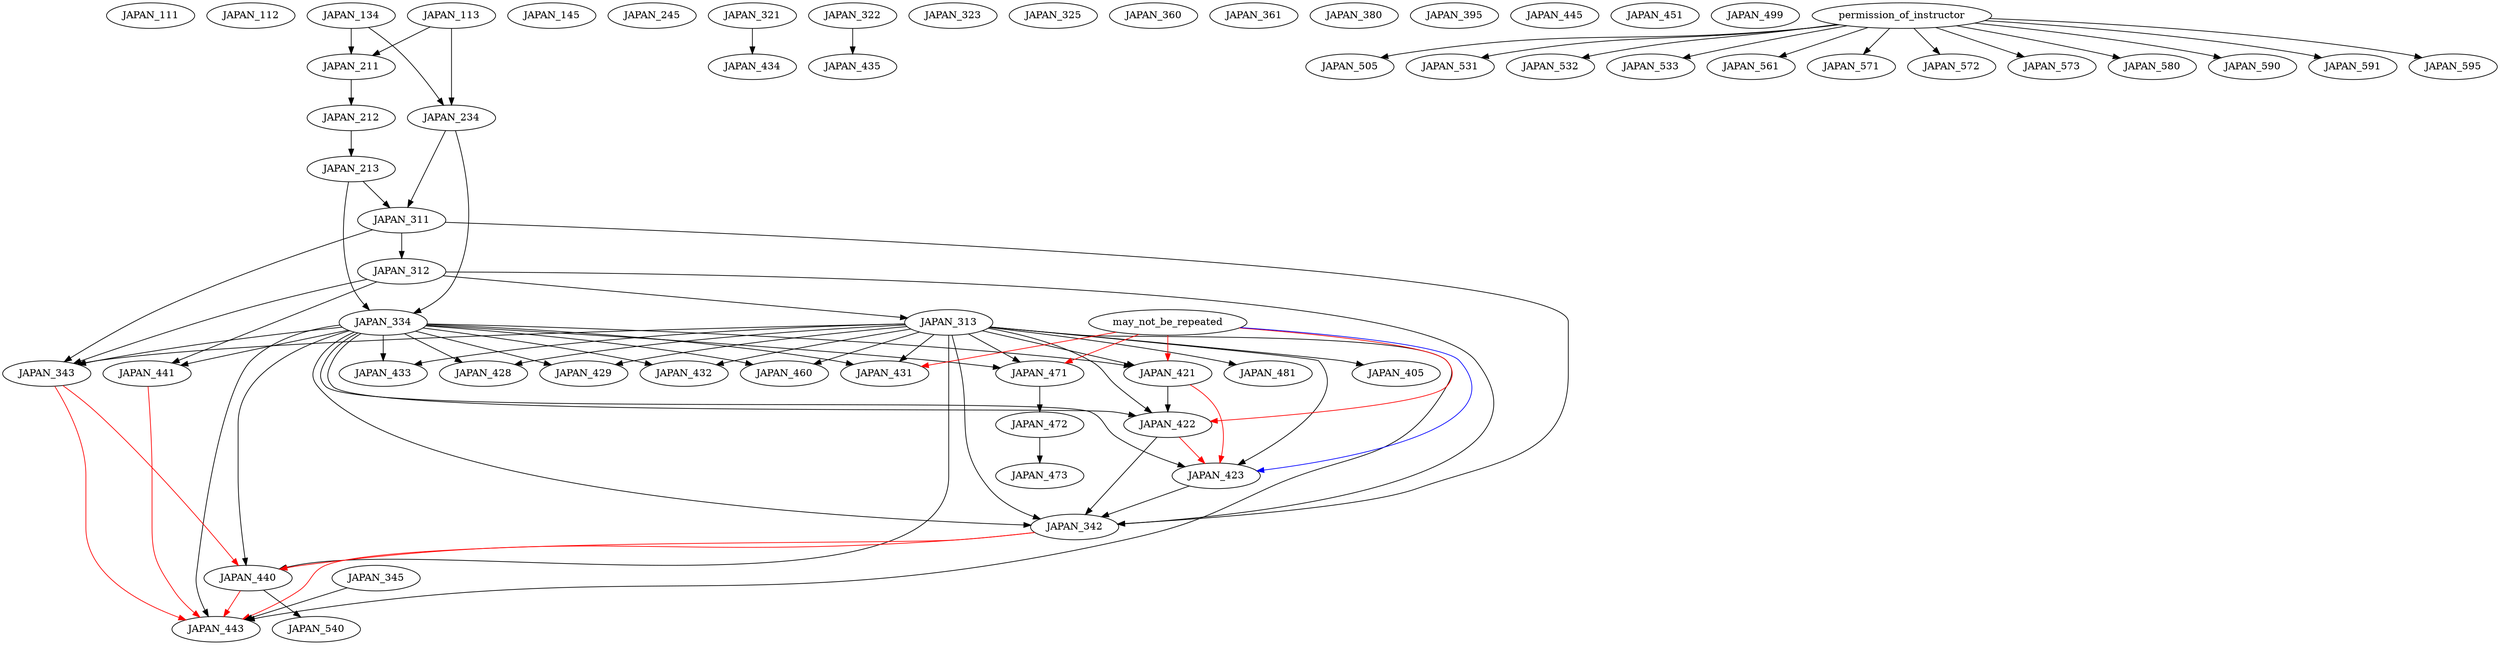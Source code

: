 digraph G {
    JAPAN_111;
    JAPAN_112;
    JAPAN_113;
    JAPAN_134;
    JAPAN_145;
    edge [color=black];
    JAPAN_113 -> JAPAN_211;
    JAPAN_134 -> JAPAN_211;
    edge [color=black];
    JAPAN_211 -> JAPAN_212;
    edge [color=black];
    JAPAN_212 -> JAPAN_213;
    edge [color=black];
    JAPAN_113 -> JAPAN_234;
    JAPAN_134 -> JAPAN_234;
    JAPAN_245;
    edge [color=black];
    JAPAN_213 -> JAPAN_311;
    JAPAN_234 -> JAPAN_311;
    edge [color=black];
    JAPAN_311 -> JAPAN_312;
    edge [color=black];
    JAPAN_312 -> JAPAN_313;
    JAPAN_321;
    JAPAN_322;
    JAPAN_323;
    JAPAN_325;
    edge [color=black];
    JAPAN_213 -> JAPAN_334;
    JAPAN_234 -> JAPAN_334;
    edge [color=black];
    JAPAN_311 -> JAPAN_342;
    JAPAN_312 -> JAPAN_342;
    JAPAN_313 -> JAPAN_342;
    JAPAN_334 -> JAPAN_342;
    JAPAN_422 -> JAPAN_342;
    JAPAN_423 -> JAPAN_342;
    edge [color=black];
    JAPAN_311 -> JAPAN_343;
    JAPAN_312 -> JAPAN_343;
    JAPAN_313 -> JAPAN_343;
    JAPAN_334 -> JAPAN_343;
    JAPAN_345;
    JAPAN_360;
    JAPAN_361;
    JAPAN_380;
    JAPAN_395;
    edge [color=black];
    JAPAN_313 -> JAPAN_405;
    edge [color=black];
    JAPAN_313 -> JAPAN_421;
    JAPAN_334 -> JAPAN_421;
    edge [color=red];
    may_not_be_repeated -> JAPAN_421;
    edge [color=black];
    JAPAN_313 -> JAPAN_422;
    JAPAN_334 -> JAPAN_422;
    JAPAN_421 -> JAPAN_422;
    edge [color=red];
    may_not_be_repeated -> JAPAN_422;
    edge [color=black];
    JAPAN_313 -> JAPAN_423;
    JAPAN_334 -> JAPAN_423;
    edge [color=red];
    JAPAN_421 -> JAPAN_423;
    JAPAN_422 -> JAPAN_423;
    edge [color=blue];
    may_not_be_repeated -> JAPAN_423;
    edge [color=black];
    JAPAN_313 -> JAPAN_428;
    JAPAN_334 -> JAPAN_428;
    edge [color=black];
    JAPAN_313 -> JAPAN_429;
    JAPAN_334 -> JAPAN_429;
    edge [color=black];
    JAPAN_313 -> JAPAN_431;
    JAPAN_334 -> JAPAN_431;
    edge [color=red];
    may_not_be_repeated -> JAPAN_431;
    edge [color=black];
    JAPAN_313 -> JAPAN_432;
    JAPAN_334 -> JAPAN_432;
    edge [color=black];
    JAPAN_313 -> JAPAN_433;
    JAPAN_334 -> JAPAN_433;
    edge [color=black];
    JAPAN_321 -> JAPAN_434;
    edge [color=black];
    JAPAN_322 -> JAPAN_435;
    edge [color=black];
    JAPAN_313 -> JAPAN_440;
    JAPAN_334 -> JAPAN_440;
    edge [color=red];
    JAPAN_342 -> JAPAN_440;
    JAPAN_343 -> JAPAN_440;
    edge [color=black];
    JAPAN_312 -> JAPAN_441;
    JAPAN_334 -> JAPAN_441;
    edge [color=black];
    JAPAN_334 -> JAPAN_443;
    JAPAN_345 -> JAPAN_443;
    JAPAN_313 -> JAPAN_443;
    edge [color=red];
    JAPAN_342 -> JAPAN_443;
    JAPAN_343 -> JAPAN_443;
    JAPAN_440 -> JAPAN_443;
    JAPAN_441 -> JAPAN_443;
    JAPAN_445;
    JAPAN_451;
    edge [color=black];
    JAPAN_313 -> JAPAN_460;
    JAPAN_334 -> JAPAN_460;
    edge [color=black];
    JAPAN_313 -> JAPAN_471;
    JAPAN_334 -> JAPAN_471;
    edge [color=red];
    may_not_be_repeated -> JAPAN_471;
    edge [color=black];
    JAPAN_471 -> JAPAN_472;
    edge [color=black];
    JAPAN_472 -> JAPAN_473;
    edge [color=black];
    JAPAN_313 -> JAPAN_481;
    JAPAN_499;
    edge [color=black];
    permission_of_instructor -> JAPAN_505;
    edge [color=black];
    permission_of_instructor -> JAPAN_531;
    edge [color=black];
    permission_of_instructor -> JAPAN_532;
    edge [color=black];
    permission_of_instructor -> JAPAN_533;
    edge [color=black];
    JAPAN_440 -> JAPAN_540;
    edge [color=black];
    permission_of_instructor -> JAPAN_561;
    edge [color=black];
    permission_of_instructor -> JAPAN_571;
    edge [color=black];
    permission_of_instructor -> JAPAN_572;
    edge [color=black];
    permission_of_instructor -> JAPAN_573;
    edge [color=black];
    permission_of_instructor -> JAPAN_580;
    edge [color=black];
    permission_of_instructor -> JAPAN_590;
    edge [color=black];
    permission_of_instructor -> JAPAN_591;
    edge [color=black];
    permission_of_instructor -> JAPAN_595;
}
